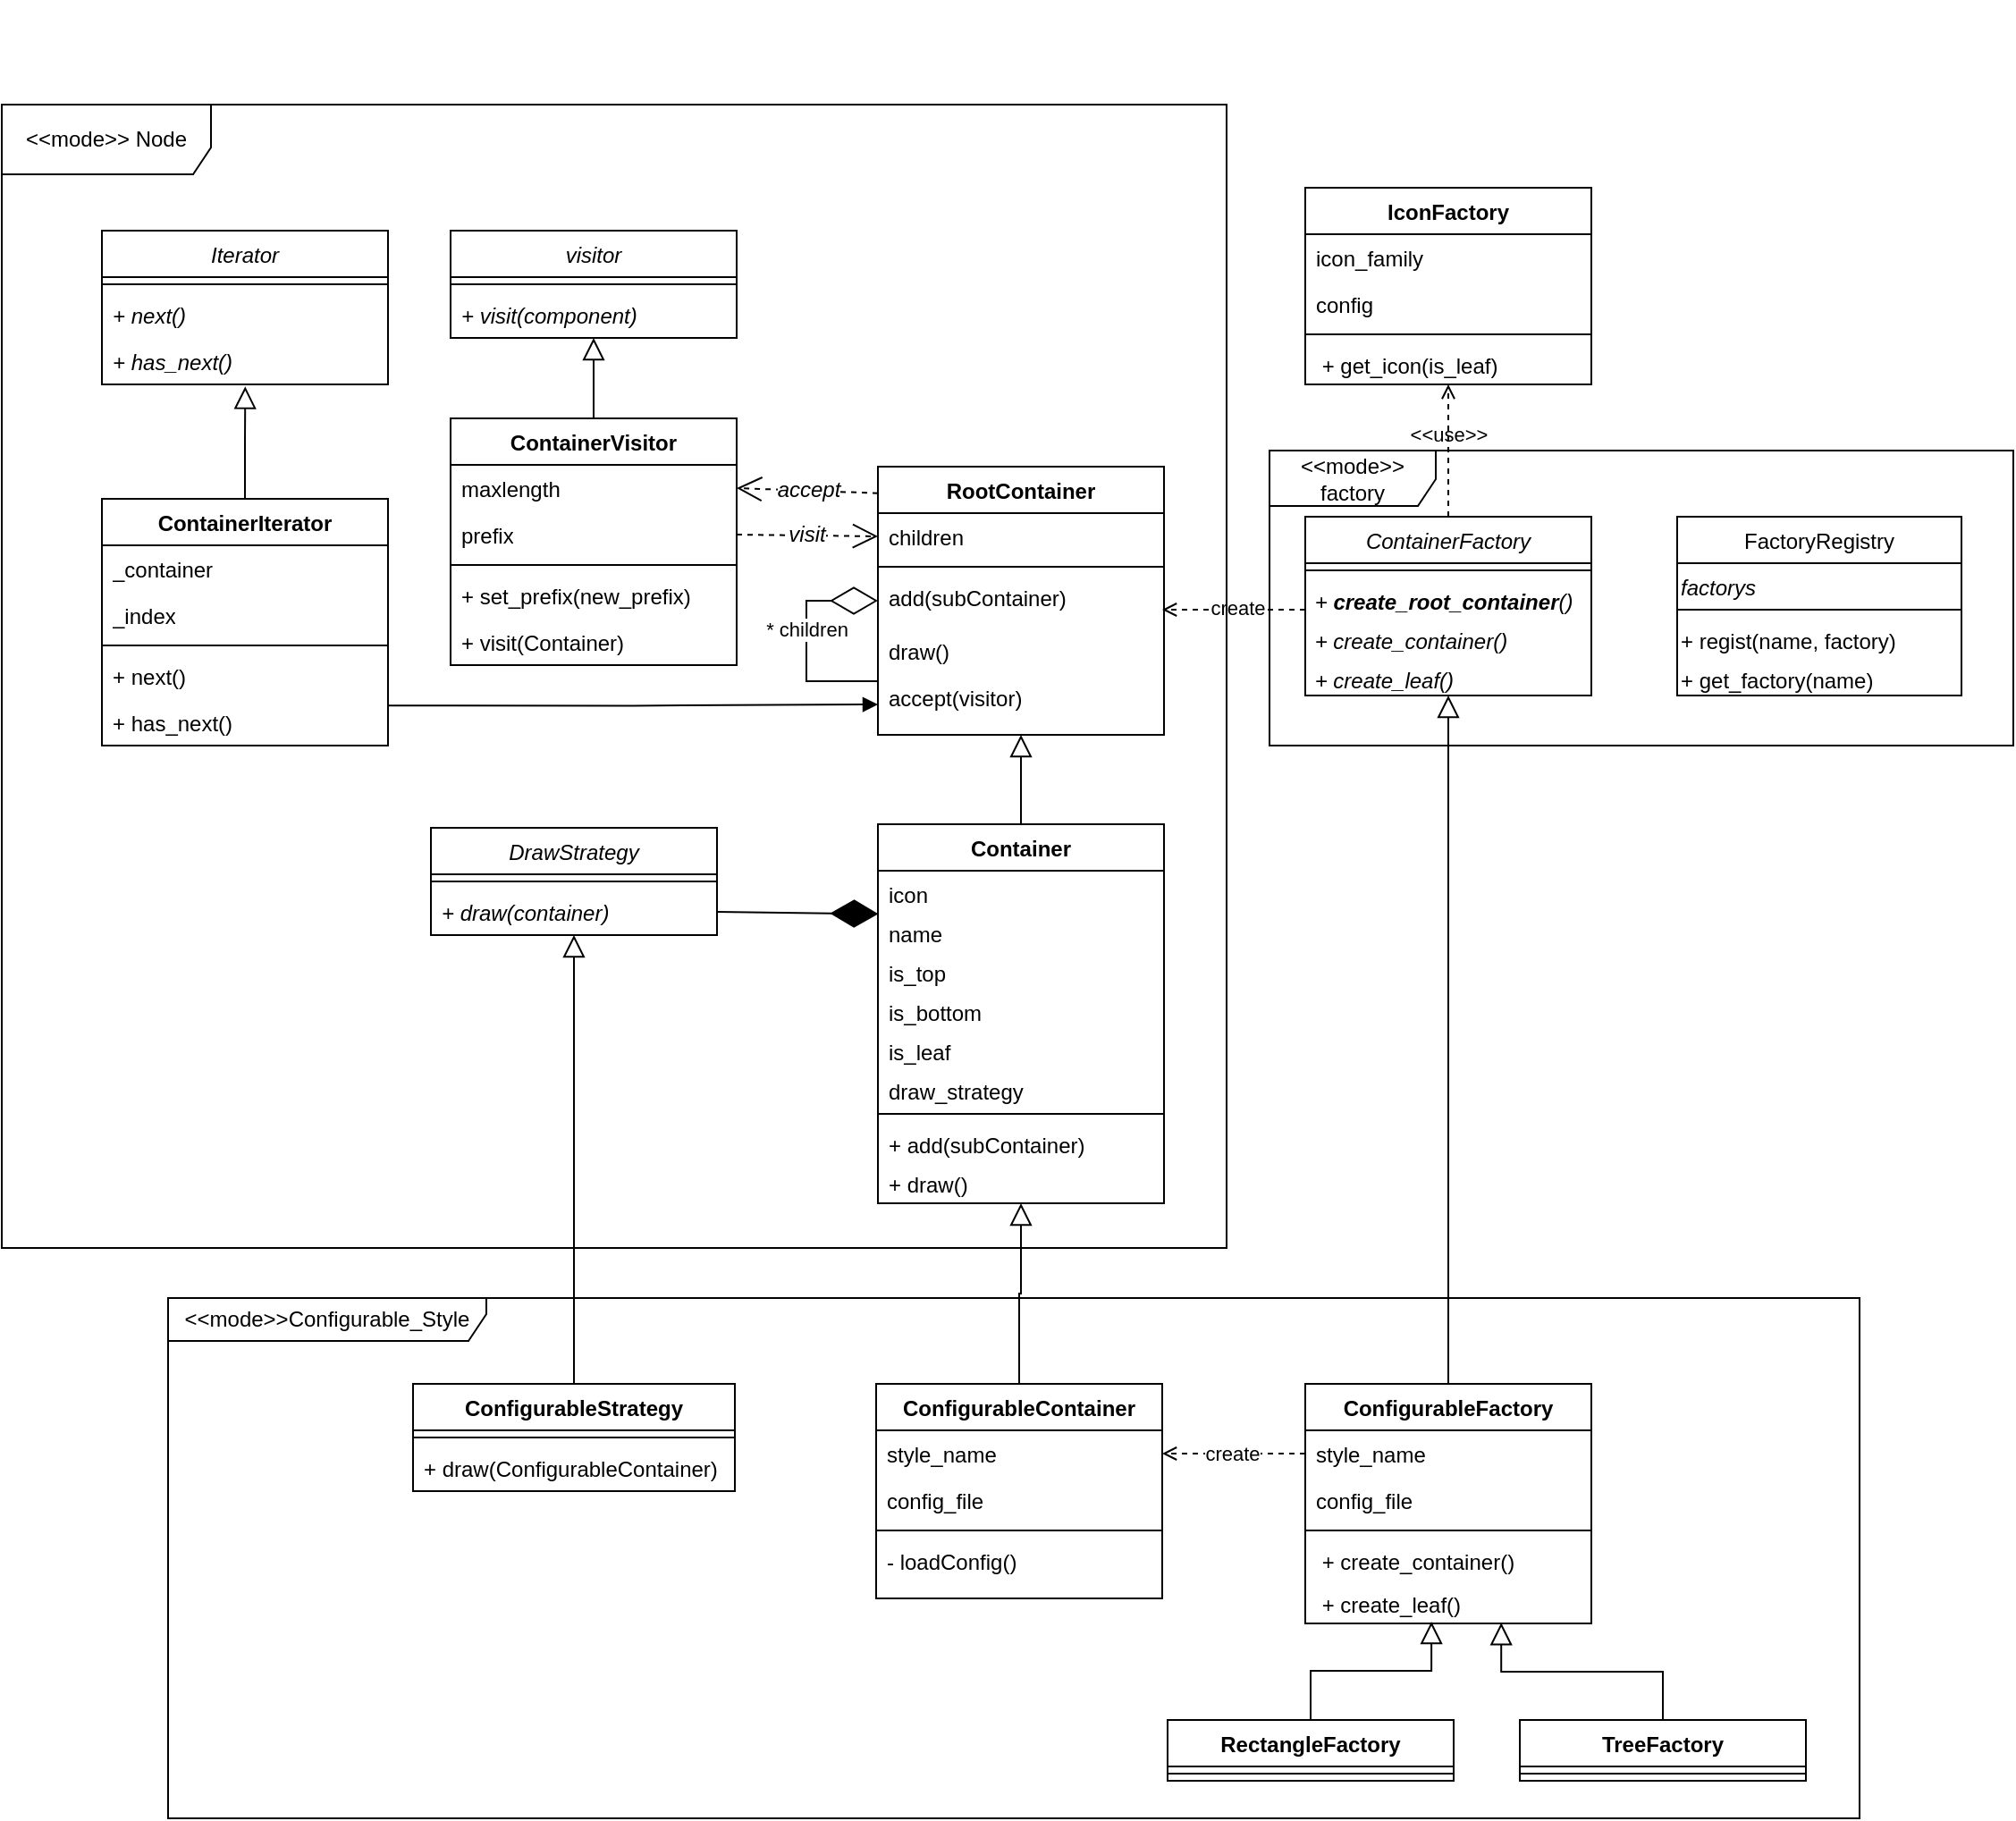 <mxfile version="24.4.13" type="device">
  <diagram id="C5RBs43oDa-KdzZeNtuy" name="Page-1">
    <mxGraphModel dx="1283" dy="1399" grid="0" gridSize="10" guides="1" tooltips="1" connect="1" arrows="1" fold="1" page="1" pageScale="1" pageWidth="1654" pageHeight="1169" math="0" shadow="0">
      <root>
        <mxCell id="WIyWlLk6GJQsqaUBKTNV-0" />
        <mxCell id="WIyWlLk6GJQsqaUBKTNV-1" parent="WIyWlLk6GJQsqaUBKTNV-0" />
        <object label="Container" id="zkfFHV4jXpPFQw0GAbJ--0">
          <mxCell style="swimlane;fontStyle=1;align=center;verticalAlign=top;childLayout=stackLayout;horizontal=1;startSize=26;horizontalStack=0;resizeParent=1;resizeParentMax=0;resizeLast=0;collapsible=1;marginBottom=0;whiteSpace=wrap;html=1;rounded=0;shadow=0;strokeColor=default;strokeWidth=1;fontFamily=Helvetica;fontSize=12;fontColor=default;fillColor=default;" parent="WIyWlLk6GJQsqaUBKTNV-1" vertex="1">
            <mxGeometry x="960" y="547" width="160" height="212" as="geometry">
              <mxRectangle x="930" y="350" width="160" height="26" as="alternateBounds" />
            </mxGeometry>
          </mxCell>
        </object>
        <mxCell id="duJ0vpZc2g5-GDCdJEAK-10" value="icon" style="text;align=left;verticalAlign=top;spacingLeft=4;spacingRight=4;overflow=hidden;rotatable=0;points=[[0,0.5],[1,0.5]];portConstraint=eastwest;rounded=0;shadow=0;html=0;" parent="zkfFHV4jXpPFQw0GAbJ--0" vertex="1">
          <mxGeometry y="26" width="160" height="22" as="geometry" />
        </mxCell>
        <mxCell id="zkfFHV4jXpPFQw0GAbJ--3" value="name" style="text;align=left;verticalAlign=top;spacingLeft=4;spacingRight=4;overflow=hidden;rotatable=0;points=[[0,0.5],[1,0.5]];portConstraint=eastwest;rounded=0;shadow=0;html=0;" parent="zkfFHV4jXpPFQw0GAbJ--0" vertex="1">
          <mxGeometry y="48" width="160" height="22" as="geometry" />
        </mxCell>
        <mxCell id="duJ0vpZc2g5-GDCdJEAK-11" value="is_top&#xa;" style="text;align=left;verticalAlign=top;spacingLeft=4;spacingRight=4;overflow=hidden;rotatable=0;points=[[0,0.5],[1,0.5]];portConstraint=eastwest;rounded=0;shadow=0;html=0;" parent="zkfFHV4jXpPFQw0GAbJ--0" vertex="1">
          <mxGeometry y="70" width="160" height="22" as="geometry" />
        </mxCell>
        <mxCell id="duJ0vpZc2g5-GDCdJEAK-8" value="is_bottom" style="text;align=left;verticalAlign=top;spacingLeft=4;spacingRight=4;overflow=hidden;rotatable=0;points=[[0,0.5],[1,0.5]];portConstraint=eastwest;rounded=0;shadow=0;html=0;" parent="zkfFHV4jXpPFQw0GAbJ--0" vertex="1">
          <mxGeometry y="92" width="160" height="22" as="geometry" />
        </mxCell>
        <mxCell id="zkfFHV4jXpPFQw0GAbJ--5" value="is_leaf" style="text;align=left;verticalAlign=top;spacingLeft=4;spacingRight=4;overflow=hidden;rotatable=0;points=[[0,0.5],[1,0.5]];portConstraint=eastwest;" parent="zkfFHV4jXpPFQw0GAbJ--0" vertex="1">
          <mxGeometry y="114" width="160" height="22" as="geometry" />
        </mxCell>
        <mxCell id="aCiJpqOw2BLuc8jQw0xW-6" value="draw_strategy" style="text;align=left;verticalAlign=top;spacingLeft=4;spacingRight=4;overflow=hidden;rotatable=0;points=[[0,0.5],[1,0.5]];portConstraint=eastwest;" parent="zkfFHV4jXpPFQw0GAbJ--0" vertex="1">
          <mxGeometry y="136" width="160" height="22" as="geometry" />
        </mxCell>
        <mxCell id="zkfFHV4jXpPFQw0GAbJ--4" value="" style="line;html=1;strokeWidth=1;align=left;verticalAlign=middle;spacingTop=-1;spacingLeft=3;spacingRight=3;rotatable=0;labelPosition=right;points=[];portConstraint=eastwest;" parent="zkfFHV4jXpPFQw0GAbJ--0" vertex="1">
          <mxGeometry y="158" width="160" height="8" as="geometry" />
        </mxCell>
        <mxCell id="duJ0vpZc2g5-GDCdJEAK-14" value="+ add(subContainer)" style="text;align=left;verticalAlign=top;spacingLeft=4;spacingRight=4;overflow=hidden;rotatable=0;points=[[0,0.5],[1,0.5]];portConstraint=eastwest;" parent="zkfFHV4jXpPFQw0GAbJ--0" vertex="1">
          <mxGeometry y="166" width="160" height="22" as="geometry" />
        </mxCell>
        <mxCell id="aCiJpqOw2BLuc8jQw0xW-7" value="+ draw()" style="text;align=left;verticalAlign=top;spacingLeft=4;spacingRight=4;overflow=hidden;rotatable=0;points=[[0,0.5],[1,0.5]];portConstraint=eastwest;" parent="zkfFHV4jXpPFQw0GAbJ--0" vertex="1">
          <mxGeometry y="188" width="160" height="24" as="geometry" />
        </mxCell>
        <mxCell id="zkfFHV4jXpPFQw0GAbJ--6" value="ConfigurableContainer" style="swimlane;fontStyle=1;align=center;verticalAlign=top;childLayout=stackLayout;horizontal=1;startSize=26;horizontalStack=0;resizeParent=1;resizeParentMax=0;resizeLast=0;collapsible=1;marginBottom=0;whiteSpace=wrap;html=1;rounded=0;shadow=0;strokeColor=default;strokeWidth=1;fontFamily=Helvetica;fontSize=12;fontColor=default;fillColor=default;" parent="WIyWlLk6GJQsqaUBKTNV-1" vertex="1">
          <mxGeometry x="959" y="860" width="160" height="120" as="geometry">
            <mxRectangle x="130" y="380" width="160" height="26" as="alternateBounds" />
          </mxGeometry>
        </mxCell>
        <mxCell id="zkfFHV4jXpPFQw0GAbJ--7" value="style_name" style="text;align=left;verticalAlign=top;spacingLeft=4;spacingRight=4;overflow=hidden;rotatable=0;points=[[0,0.5],[1,0.5]];portConstraint=eastwest;" parent="zkfFHV4jXpPFQw0GAbJ--6" vertex="1">
          <mxGeometry y="26" width="160" height="26" as="geometry" />
        </mxCell>
        <mxCell id="zkfFHV4jXpPFQw0GAbJ--8" value="config_file" style="text;align=left;verticalAlign=top;spacingLeft=4;spacingRight=4;overflow=hidden;rotatable=0;points=[[0,0.5],[1,0.5]];portConstraint=eastwest;rounded=0;shadow=0;html=0;" parent="zkfFHV4jXpPFQw0GAbJ--6" vertex="1">
          <mxGeometry y="52" width="160" height="26" as="geometry" />
        </mxCell>
        <mxCell id="zkfFHV4jXpPFQw0GAbJ--9" value="" style="line;html=1;strokeWidth=1;align=left;verticalAlign=middle;spacingTop=-1;spacingLeft=3;spacingRight=3;rotatable=0;labelPosition=right;points=[];portConstraint=eastwest;" parent="zkfFHV4jXpPFQw0GAbJ--6" vertex="1">
          <mxGeometry y="78" width="160" height="8" as="geometry" />
        </mxCell>
        <mxCell id="6WIjI4Xxnoyfepmd8r0f-9" value="- loadConfig()" style="text;align=left;verticalAlign=top;spacingLeft=4;spacingRight=4;overflow=hidden;rotatable=0;points=[[0,0.5],[1,0.5]];portConstraint=eastwest;" parent="zkfFHV4jXpPFQw0GAbJ--6" vertex="1">
          <mxGeometry y="86" width="160" height="34" as="geometry" />
        </mxCell>
        <mxCell id="zkfFHV4jXpPFQw0GAbJ--12" value="" style="endArrow=block;endSize=10;endFill=0;shadow=0;strokeWidth=1;rounded=0;curved=0;edgeStyle=elbowEdgeStyle;elbow=vertical;" parent="WIyWlLk6GJQsqaUBKTNV-1" source="zkfFHV4jXpPFQw0GAbJ--6" target="zkfFHV4jXpPFQw0GAbJ--0" edge="1">
          <mxGeometry width="160" relative="1" as="geometry">
            <mxPoint x="1090" y="600" as="sourcePoint" />
            <mxPoint x="1090" y="600" as="targetPoint" />
          </mxGeometry>
        </mxCell>
        <mxCell id="6WIjI4Xxnoyfepmd8r0f-3" value="RootContainer" style="swimlane;fontStyle=1;align=center;verticalAlign=top;childLayout=stackLayout;horizontal=1;startSize=26;horizontalStack=0;resizeParent=1;resizeParentMax=0;resizeLast=0;collapsible=1;marginBottom=0;whiteSpace=wrap;html=1;rounded=0;shadow=0;strokeColor=default;strokeWidth=1;fontFamily=Helvetica;fontSize=12;fontColor=default;fillColor=default;" parent="WIyWlLk6GJQsqaUBKTNV-1" vertex="1">
          <mxGeometry x="960" y="347" width="160" height="150" as="geometry">
            <mxRectangle x="130" y="380" width="160" height="26" as="alternateBounds" />
          </mxGeometry>
        </mxCell>
        <mxCell id="6WIjI4Xxnoyfepmd8r0f-5" value="children" style="text;align=left;verticalAlign=top;spacingLeft=4;spacingRight=4;overflow=hidden;rotatable=0;points=[[0,0.5],[1,0.5]];portConstraint=eastwest;rounded=0;shadow=0;html=0;" parent="6WIjI4Xxnoyfepmd8r0f-3" vertex="1">
          <mxGeometry y="26" width="160" height="26" as="geometry" />
        </mxCell>
        <mxCell id="6WIjI4Xxnoyfepmd8r0f-6" value="" style="line;html=1;strokeWidth=1;align=left;verticalAlign=middle;spacingTop=-1;spacingLeft=3;spacingRight=3;rotatable=0;labelPosition=right;points=[];portConstraint=eastwest;" parent="6WIjI4Xxnoyfepmd8r0f-3" vertex="1">
          <mxGeometry y="52" width="160" height="8" as="geometry" />
        </mxCell>
        <mxCell id="6WIjI4Xxnoyfepmd8r0f-8" value="add(subContainer)" style="text;align=left;verticalAlign=top;spacingLeft=4;spacingRight=4;overflow=hidden;rotatable=0;points=[[0,0.5],[1,0.5]];portConstraint=eastwest;" parent="6WIjI4Xxnoyfepmd8r0f-3" vertex="1">
          <mxGeometry y="60" width="160" height="30" as="geometry" />
        </mxCell>
        <mxCell id="6WIjI4Xxnoyfepmd8r0f-7" value="draw()" style="text;align=left;verticalAlign=top;spacingLeft=4;spacingRight=4;overflow=hidden;rotatable=0;points=[[0,0.5],[1,0.5]];portConstraint=eastwest;" parent="6WIjI4Xxnoyfepmd8r0f-3" vertex="1">
          <mxGeometry y="90" width="160" height="26" as="geometry" />
        </mxCell>
        <mxCell id="aCiJpqOw2BLuc8jQw0xW-0" value="accept(visitor)" style="text;align=left;verticalAlign=top;spacingLeft=4;spacingRight=4;overflow=hidden;rotatable=0;points=[[0,0.5],[1,0.5]];portConstraint=eastwest;" parent="6WIjI4Xxnoyfepmd8r0f-3" vertex="1">
          <mxGeometry y="116" width="160" height="34" as="geometry" />
        </mxCell>
        <mxCell id="6WIjI4Xxnoyfepmd8r0f-53" value="" style="endArrow=diamondThin;endFill=0;endSize=24;html=1;rounded=0;entryX=0;entryY=0.5;entryDx=0;entryDy=0;" parent="6WIjI4Xxnoyfepmd8r0f-3" target="6WIjI4Xxnoyfepmd8r0f-8" edge="1">
          <mxGeometry width="160" relative="1" as="geometry">
            <mxPoint y="120" as="sourcePoint" />
            <mxPoint x="10" y="240" as="targetPoint" />
            <Array as="points">
              <mxPoint x="-40" y="120" />
              <mxPoint x="-40" y="75" />
            </Array>
          </mxGeometry>
        </mxCell>
        <mxCell id="ftqXn0Uu0AVd8V2QP7_p-5" value="* children" style="edgeLabel;html=1;align=center;verticalAlign=middle;resizable=0;points=[];" vertex="1" connectable="0" parent="6WIjI4Xxnoyfepmd8r0f-53">
          <mxGeometry x="0.102" relative="1" as="geometry">
            <mxPoint as="offset" />
          </mxGeometry>
        </mxCell>
        <mxCell id="6WIjI4Xxnoyfepmd8r0f-11" value="&lt;span style=&quot;font-weight: normal;&quot;&gt;&lt;i&gt;ContainerFactory&lt;/i&gt;&lt;/span&gt;" style="swimlane;fontStyle=1;align=center;verticalAlign=top;childLayout=stackLayout;horizontal=1;startSize=26;horizontalStack=0;resizeParent=1;resizeParentMax=0;resizeLast=0;collapsible=1;marginBottom=0;whiteSpace=wrap;html=1;rounded=0;shadow=0;strokeColor=default;strokeWidth=1;fontFamily=Helvetica;fontSize=12;fontColor=default;fillColor=default;" parent="WIyWlLk6GJQsqaUBKTNV-1" vertex="1">
          <mxGeometry x="1199" y="375" width="160" height="100" as="geometry">
            <mxRectangle x="220" y="120" width="160" height="26" as="alternateBounds" />
          </mxGeometry>
        </mxCell>
        <mxCell id="6WIjI4Xxnoyfepmd8r0f-18" value="" style="line;html=1;strokeWidth=1;align=left;verticalAlign=middle;spacingTop=-1;spacingLeft=3;spacingRight=3;rotatable=0;labelPosition=right;points=[];portConstraint=eastwest;" parent="6WIjI4Xxnoyfepmd8r0f-11" vertex="1">
          <mxGeometry y="26" width="160" height="8" as="geometry" />
        </mxCell>
        <mxCell id="aCiJpqOw2BLuc8jQw0xW-28" value="&lt;div&gt;&lt;span style=&quot;text-wrap: nowrap;&quot;&gt;&lt;i&gt;&amp;nbsp;+ &lt;b&gt;create_root_container&lt;/b&gt;()&lt;/i&gt;&lt;/span&gt;&lt;br&gt;&lt;/div&gt;" style="text;whiteSpace=wrap;html=1;" parent="6WIjI4Xxnoyfepmd8r0f-11" vertex="1">
          <mxGeometry y="34" width="160" height="22" as="geometry" />
        </mxCell>
        <mxCell id="6WIjI4Xxnoyfepmd8r0f-23" value="&lt;div&gt;&lt;span style=&quot;text-wrap: nowrap;&quot;&gt;&lt;i&gt;&amp;nbsp;+ create_container()&lt;/i&gt;&lt;/span&gt;&lt;br&gt;&lt;/div&gt;" style="text;whiteSpace=wrap;html=1;" parent="6WIjI4Xxnoyfepmd8r0f-11" vertex="1">
          <mxGeometry y="56" width="160" height="22" as="geometry" />
        </mxCell>
        <mxCell id="6WIjI4Xxnoyfepmd8r0f-25" value="&lt;div&gt;&lt;span style=&quot;text-wrap: nowrap;&quot;&gt;&lt;i&gt;&amp;nbsp;+ create_leaf()&lt;/i&gt;&lt;/span&gt;&lt;br&gt;&lt;/div&gt;" style="text;whiteSpace=wrap;html=1;" parent="6WIjI4Xxnoyfepmd8r0f-11" vertex="1">
          <mxGeometry y="78" width="160" height="22" as="geometry" />
        </mxCell>
        <mxCell id="6WIjI4Xxnoyfepmd8r0f-26" value="ConfigurableFactory" style="swimlane;fontStyle=1;align=center;verticalAlign=top;childLayout=stackLayout;horizontal=1;startSize=26;horizontalStack=0;resizeParent=1;resizeParentMax=0;resizeLast=0;collapsible=1;marginBottom=0;whiteSpace=wrap;html=1;rounded=0;shadow=0;strokeColor=default;strokeWidth=1;fontFamily=Helvetica;fontSize=12;fontColor=default;fillColor=default;" parent="WIyWlLk6GJQsqaUBKTNV-1" vertex="1">
          <mxGeometry x="1199" y="860" width="160" height="134" as="geometry">
            <mxRectangle x="130" y="380" width="160" height="26" as="alternateBounds" />
          </mxGeometry>
        </mxCell>
        <mxCell id="6WIjI4Xxnoyfepmd8r0f-27" value="style_name" style="text;align=left;verticalAlign=top;spacingLeft=4;spacingRight=4;overflow=hidden;rotatable=0;points=[[0,0.5],[1,0.5]];portConstraint=eastwest;" parent="6WIjI4Xxnoyfepmd8r0f-26" vertex="1">
          <mxGeometry y="26" width="160" height="26" as="geometry" />
        </mxCell>
        <mxCell id="6WIjI4Xxnoyfepmd8r0f-28" value="config_file" style="text;align=left;verticalAlign=top;spacingLeft=4;spacingRight=4;overflow=hidden;rotatable=0;points=[[0,0.5],[1,0.5]];portConstraint=eastwest;rounded=0;shadow=0;html=0;" parent="6WIjI4Xxnoyfepmd8r0f-26" vertex="1">
          <mxGeometry y="52" width="160" height="26" as="geometry" />
        </mxCell>
        <mxCell id="6WIjI4Xxnoyfepmd8r0f-29" value="" style="line;html=1;strokeWidth=1;align=left;verticalAlign=middle;spacingTop=-1;spacingLeft=3;spacingRight=3;rotatable=0;labelPosition=right;points=[];portConstraint=eastwest;" parent="6WIjI4Xxnoyfepmd8r0f-26" vertex="1">
          <mxGeometry y="78" width="160" height="8" as="geometry" />
        </mxCell>
        <mxCell id="6WIjI4Xxnoyfepmd8r0f-30" value=" + create_container()" style="text;align=left;verticalAlign=top;spacingLeft=4;spacingRight=4;overflow=hidden;rotatable=0;points=[[0,0.5],[1,0.5]];portConstraint=eastwest;" parent="6WIjI4Xxnoyfepmd8r0f-26" vertex="1">
          <mxGeometry y="86" width="160" height="24" as="geometry" />
        </mxCell>
        <mxCell id="6WIjI4Xxnoyfepmd8r0f-34" value=" + create_leaf()" style="text;align=left;verticalAlign=top;spacingLeft=4;spacingRight=4;overflow=hidden;rotatable=0;points=[[0,0.5],[1,0.5]];portConstraint=eastwest;" parent="6WIjI4Xxnoyfepmd8r0f-26" vertex="1">
          <mxGeometry y="110" width="160" height="24" as="geometry" />
        </mxCell>
        <mxCell id="6WIjI4Xxnoyfepmd8r0f-33" value="" style="endArrow=block;endSize=10;endFill=0;shadow=0;strokeWidth=1;rounded=0;curved=0;edgeStyle=elbowEdgeStyle;elbow=vertical;entryX=0.5;entryY=1;entryDx=0;entryDy=0;exitX=0.5;exitY=0;exitDx=0;exitDy=0;" parent="WIyWlLk6GJQsqaUBKTNV-1" source="6WIjI4Xxnoyfepmd8r0f-26" target="6WIjI4Xxnoyfepmd8r0f-11" edge="1">
          <mxGeometry width="160" relative="1" as="geometry">
            <mxPoint x="1020" y="927" as="sourcePoint" />
            <mxPoint x="1020" y="877" as="targetPoint" />
          </mxGeometry>
        </mxCell>
        <mxCell id="6WIjI4Xxnoyfepmd8r0f-35" value="TreeFactory" style="swimlane;fontStyle=1;align=center;verticalAlign=top;childLayout=stackLayout;horizontal=1;startSize=26;horizontalStack=0;resizeParent=1;resizeParentMax=0;resizeLast=0;collapsible=1;marginBottom=0;whiteSpace=wrap;html=1;rounded=0;shadow=0;strokeColor=default;strokeWidth=1;fontFamily=Helvetica;fontSize=12;fontColor=default;fillColor=default;" parent="WIyWlLk6GJQsqaUBKTNV-1" vertex="1">
          <mxGeometry x="1319" y="1048" width="160" height="34" as="geometry">
            <mxRectangle x="130" y="380" width="160" height="26" as="alternateBounds" />
          </mxGeometry>
        </mxCell>
        <mxCell id="6WIjI4Xxnoyfepmd8r0f-38" value="" style="line;html=1;strokeWidth=1;align=left;verticalAlign=middle;spacingTop=-1;spacingLeft=3;spacingRight=3;rotatable=0;labelPosition=right;points=[];portConstraint=eastwest;" parent="6WIjI4Xxnoyfepmd8r0f-35" vertex="1">
          <mxGeometry y="26" width="160" height="8" as="geometry" />
        </mxCell>
        <mxCell id="6WIjI4Xxnoyfepmd8r0f-41" value="RectangleFactory" style="swimlane;fontStyle=1;align=center;verticalAlign=top;childLayout=stackLayout;horizontal=1;startSize=26;horizontalStack=0;resizeParent=1;resizeParentMax=0;resizeLast=0;collapsible=1;marginBottom=0;whiteSpace=wrap;html=1;rounded=0;shadow=0;strokeColor=default;strokeWidth=1;fontFamily=Helvetica;fontSize=12;fontColor=default;fillColor=default;" parent="WIyWlLk6GJQsqaUBKTNV-1" vertex="1">
          <mxGeometry x="1122" y="1048" width="160" height="34" as="geometry">
            <mxRectangle x="130" y="380" width="160" height="26" as="alternateBounds" />
          </mxGeometry>
        </mxCell>
        <mxCell id="6WIjI4Xxnoyfepmd8r0f-42" value="" style="line;html=1;strokeWidth=1;align=left;verticalAlign=middle;spacingTop=-1;spacingLeft=3;spacingRight=3;rotatable=0;labelPosition=right;points=[];portConstraint=eastwest;" parent="6WIjI4Xxnoyfepmd8r0f-41" vertex="1">
          <mxGeometry y="26" width="160" height="8" as="geometry" />
        </mxCell>
        <mxCell id="6WIjI4Xxnoyfepmd8r0f-47" value="" style="html=1;verticalAlign=bottom;labelBackgroundColor=none;endArrow=open;endFill=0;dashed=1;rounded=0;entryX=1;entryY=0.5;entryDx=0;entryDy=0;exitX=0;exitY=0.5;exitDx=0;exitDy=0;" parent="WIyWlLk6GJQsqaUBKTNV-1" target="zkfFHV4jXpPFQw0GAbJ--7" edge="1" source="6WIjI4Xxnoyfepmd8r0f-27">
          <mxGeometry width="160" relative="1" as="geometry">
            <mxPoint x="1199" y="780" as="sourcePoint" />
            <mxPoint x="1309" y="1240" as="targetPoint" />
            <Array as="points" />
          </mxGeometry>
        </mxCell>
        <mxCell id="ftqXn0Uu0AVd8V2QP7_p-8" value="create" style="edgeLabel;html=1;align=center;verticalAlign=middle;resizable=0;points=[];" vertex="1" connectable="0" parent="6WIjI4Xxnoyfepmd8r0f-47">
          <mxGeometry x="0.043" relative="1" as="geometry">
            <mxPoint as="offset" />
          </mxGeometry>
        </mxCell>
        <mxCell id="6WIjI4Xxnoyfepmd8r0f-49" value="" style="html=1;verticalAlign=bottom;labelBackgroundColor=none;endArrow=open;endFill=0;dashed=1;rounded=0;" parent="WIyWlLk6GJQsqaUBKTNV-1" edge="1">
          <mxGeometry width="160" relative="1" as="geometry">
            <mxPoint x="1199" y="427" as="sourcePoint" />
            <mxPoint x="1119" y="427" as="targetPoint" />
            <Array as="points">
              <mxPoint x="1175" y="427" />
            </Array>
          </mxGeometry>
        </mxCell>
        <mxCell id="6WIjI4Xxnoyfepmd8r0f-50" value="create" style="edgeLabel;html=1;align=center;verticalAlign=middle;resizable=0;points=[];" parent="6WIjI4Xxnoyfepmd8r0f-49" vertex="1" connectable="0">
          <mxGeometry x="-0.048" y="-2" relative="1" as="geometry">
            <mxPoint y="1" as="offset" />
          </mxGeometry>
        </mxCell>
        <mxCell id="6WIjI4Xxnoyfepmd8r0f-54" value="IconFactory" style="swimlane;fontStyle=1;align=center;verticalAlign=top;childLayout=stackLayout;horizontal=1;startSize=26;horizontalStack=0;resizeParent=1;resizeParentMax=0;resizeLast=0;collapsible=1;marginBottom=0;whiteSpace=wrap;html=1;rounded=0;shadow=0;strokeColor=default;strokeWidth=1;fontFamily=Helvetica;fontSize=12;fontColor=default;fillColor=default;" parent="WIyWlLk6GJQsqaUBKTNV-1" vertex="1">
          <mxGeometry x="1199" y="191" width="160" height="110" as="geometry">
            <mxRectangle x="130" y="380" width="160" height="26" as="alternateBounds" />
          </mxGeometry>
        </mxCell>
        <mxCell id="6WIjI4Xxnoyfepmd8r0f-55" value="icon_family" style="text;align=left;verticalAlign=top;spacingLeft=4;spacingRight=4;overflow=hidden;rotatable=0;points=[[0,0.5],[1,0.5]];portConstraint=eastwest;" parent="6WIjI4Xxnoyfepmd8r0f-54" vertex="1">
          <mxGeometry y="26" width="160" height="26" as="geometry" />
        </mxCell>
        <mxCell id="6WIjI4Xxnoyfepmd8r0f-56" value="config" style="text;align=left;verticalAlign=top;spacingLeft=4;spacingRight=4;overflow=hidden;rotatable=0;points=[[0,0.5],[1,0.5]];portConstraint=eastwest;rounded=0;shadow=0;html=0;" parent="6WIjI4Xxnoyfepmd8r0f-54" vertex="1">
          <mxGeometry y="52" width="160" height="26" as="geometry" />
        </mxCell>
        <mxCell id="6WIjI4Xxnoyfepmd8r0f-57" value="" style="line;html=1;strokeWidth=1;align=left;verticalAlign=middle;spacingTop=-1;spacingLeft=3;spacingRight=3;rotatable=0;labelPosition=right;points=[];portConstraint=eastwest;" parent="6WIjI4Xxnoyfepmd8r0f-54" vertex="1">
          <mxGeometry y="78" width="160" height="8" as="geometry" />
        </mxCell>
        <mxCell id="6WIjI4Xxnoyfepmd8r0f-58" value=" + get_icon(is_leaf)" style="text;align=left;verticalAlign=top;spacingLeft=4;spacingRight=4;overflow=hidden;rotatable=0;points=[[0,0.5],[1,0.5]];portConstraint=eastwest;" parent="6WIjI4Xxnoyfepmd8r0f-54" vertex="1">
          <mxGeometry y="86" width="160" height="24" as="geometry" />
        </mxCell>
        <mxCell id="6WIjI4Xxnoyfepmd8r0f-75" value="&amp;lt;&amp;lt;use&amp;gt;&amp;gt;" style="html=1;verticalAlign=bottom;labelBackgroundColor=none;endArrow=open;endFill=0;dashed=1;rounded=0;exitX=0.5;exitY=0;exitDx=0;exitDy=0;" parent="WIyWlLk6GJQsqaUBKTNV-1" source="6WIjI4Xxnoyfepmd8r0f-11" target="6WIjI4Xxnoyfepmd8r0f-58" edge="1">
          <mxGeometry width="160" relative="1" as="geometry">
            <mxPoint x="1360" y="707" as="sourcePoint" />
            <mxPoint x="1380" y="612.0" as="targetPoint" />
          </mxGeometry>
        </mxCell>
        <mxCell id="aCiJpqOw2BLuc8jQw0xW-5" value="" style="endArrow=block;endSize=10;endFill=0;shadow=0;strokeWidth=1;rounded=0;curved=0;edgeStyle=elbowEdgeStyle;elbow=vertical;exitX=0.5;exitY=0;exitDx=0;exitDy=0;" parent="WIyWlLk6GJQsqaUBKTNV-1" source="zkfFHV4jXpPFQw0GAbJ--0" target="aCiJpqOw2BLuc8jQw0xW-0" edge="1">
          <mxGeometry width="160" relative="1" as="geometry">
            <mxPoint x="1020" y="537" as="sourcePoint" />
            <mxPoint x="1039.5" y="507" as="targetPoint" />
          </mxGeometry>
        </mxCell>
        <mxCell id="aCiJpqOw2BLuc8jQw0xW-11" value="&lt;i style=&quot;font-weight: normal;&quot;&gt;Iterator&lt;/i&gt;" style="swimlane;fontStyle=1;align=center;verticalAlign=top;childLayout=stackLayout;horizontal=1;startSize=26;horizontalStack=0;resizeParent=1;resizeParentMax=0;resizeLast=0;collapsible=1;marginBottom=0;whiteSpace=wrap;html=1;rounded=0;shadow=0;strokeColor=default;strokeWidth=1;fontFamily=Helvetica;fontSize=12;fontColor=default;fillColor=default;" parent="WIyWlLk6GJQsqaUBKTNV-1" vertex="1">
          <mxGeometry x="526" y="215" width="160" height="86" as="geometry" />
        </mxCell>
        <mxCell id="aCiJpqOw2BLuc8jQw0xW-13" value="" style="line;strokeWidth=1;fillColor=none;align=left;verticalAlign=middle;spacingTop=-1;spacingLeft=3;spacingRight=3;rotatable=0;labelPosition=right;points=[];portConstraint=eastwest;strokeColor=inherit;" parent="aCiJpqOw2BLuc8jQw0xW-11" vertex="1">
          <mxGeometry y="26" width="160" height="8" as="geometry" />
        </mxCell>
        <mxCell id="aCiJpqOw2BLuc8jQw0xW-14" value="&lt;i&gt;+ next()&lt;/i&gt;" style="text;strokeColor=none;fillColor=none;align=left;verticalAlign=top;spacingLeft=4;spacingRight=4;overflow=hidden;rotatable=0;points=[[0,0.5],[1,0.5]];portConstraint=eastwest;whiteSpace=wrap;html=1;" parent="aCiJpqOw2BLuc8jQw0xW-11" vertex="1">
          <mxGeometry y="34" width="160" height="26" as="geometry" />
        </mxCell>
        <mxCell id="aCiJpqOw2BLuc8jQw0xW-12" value="&lt;i&gt;+ has_next()&lt;/i&gt;" style="text;strokeColor=none;fillColor=none;align=left;verticalAlign=top;spacingLeft=4;spacingRight=4;overflow=hidden;rotatable=0;points=[[0,0.5],[1,0.5]];portConstraint=eastwest;whiteSpace=wrap;html=1;" parent="aCiJpqOw2BLuc8jQw0xW-11" vertex="1">
          <mxGeometry y="60" width="160" height="26" as="geometry" />
        </mxCell>
        <mxCell id="aCiJpqOw2BLuc8jQw0xW-24" value="ContainerIterator" style="swimlane;fontStyle=1;align=center;verticalAlign=top;childLayout=stackLayout;horizontal=1;startSize=26;horizontalStack=0;resizeParent=1;resizeParentMax=0;resizeLast=0;collapsible=1;marginBottom=0;whiteSpace=wrap;html=1;rounded=0;shadow=0;strokeColor=default;strokeWidth=1;fontFamily=Helvetica;fontSize=12;fontColor=default;fillColor=default;" parent="WIyWlLk6GJQsqaUBKTNV-1" vertex="1">
          <mxGeometry x="526" y="365" width="160" height="138" as="geometry" />
        </mxCell>
        <mxCell id="aCiJpqOw2BLuc8jQw0xW-25" value="&lt;span style=&quot;font-style: normal;&quot;&gt;_container&lt;/span&gt;&lt;div&gt;&lt;br&gt;&lt;/div&gt;" style="text;strokeColor=none;fillColor=none;align=left;verticalAlign=top;spacingLeft=4;spacingRight=4;overflow=hidden;rotatable=0;points=[[0,0.5],[1,0.5]];portConstraint=eastwest;whiteSpace=wrap;html=1;fontFamily=Helvetica;fontSize=12;fontColor=default;fontStyle=2;" parent="aCiJpqOw2BLuc8jQw0xW-24" vertex="1">
          <mxGeometry y="26" width="160" height="26" as="geometry" />
        </mxCell>
        <mxCell id="aCiJpqOw2BLuc8jQw0xW-31" value="&lt;div&gt;&lt;span style=&quot;font-style: normal;&quot;&gt;_index&lt;/span&gt;&lt;/div&gt;" style="text;strokeColor=none;fillColor=none;align=left;verticalAlign=top;spacingLeft=4;spacingRight=4;overflow=hidden;rotatable=0;points=[[0,0.5],[1,0.5]];portConstraint=eastwest;whiteSpace=wrap;html=1;fontFamily=Helvetica;fontSize=12;fontColor=default;fontStyle=2;" parent="aCiJpqOw2BLuc8jQw0xW-24" vertex="1">
          <mxGeometry y="52" width="160" height="26" as="geometry" />
        </mxCell>
        <mxCell id="aCiJpqOw2BLuc8jQw0xW-26" value="" style="line;strokeWidth=1;fillColor=none;align=left;verticalAlign=middle;spacingTop=-1;spacingLeft=3;spacingRight=3;rotatable=0;labelPosition=right;points=[];portConstraint=eastwest;strokeColor=inherit;rounded=0;shadow=0;fontFamily=Helvetica;fontSize=12;fontColor=default;fontStyle=2;" parent="aCiJpqOw2BLuc8jQw0xW-24" vertex="1">
          <mxGeometry y="78" width="160" height="8" as="geometry" />
        </mxCell>
        <mxCell id="aCiJpqOw2BLuc8jQw0xW-27" value="&lt;span style=&quot;font-style: normal;&quot;&gt;+ next()&lt;/span&gt;" style="text;strokeColor=none;fillColor=none;align=left;verticalAlign=top;spacingLeft=4;spacingRight=4;overflow=hidden;rotatable=0;points=[[0,0.5],[1,0.5]];portConstraint=eastwest;whiteSpace=wrap;html=1;fontFamily=Helvetica;fontSize=12;fontColor=default;fontStyle=2;" parent="aCiJpqOw2BLuc8jQw0xW-24" vertex="1">
          <mxGeometry y="86" width="160" height="26" as="geometry" />
        </mxCell>
        <mxCell id="aCiJpqOw2BLuc8jQw0xW-32" value="&lt;span style=&quot;font-style: normal;&quot;&gt;+ has_next()&lt;/span&gt;" style="text;strokeColor=none;fillColor=none;align=left;verticalAlign=top;spacingLeft=4;spacingRight=4;overflow=hidden;rotatable=0;points=[[0,0.5],[1,0.5]];portConstraint=eastwest;whiteSpace=wrap;html=1;fontFamily=Helvetica;fontSize=12;fontColor=default;fontStyle=2;" parent="aCiJpqOw2BLuc8jQw0xW-24" vertex="1">
          <mxGeometry y="112" width="160" height="26" as="geometry" />
        </mxCell>
        <mxCell id="aCiJpqOw2BLuc8jQw0xW-29" value="" style="endArrow=block;endSize=10;endFill=0;shadow=0;strokeWidth=1;rounded=0;curved=0;edgeStyle=elbowEdgeStyle;elbow=vertical;exitX=0.5;exitY=0;exitDx=0;exitDy=0;entryX=0.441;entryY=0.96;entryDx=0;entryDy=0;entryPerimeter=0;" parent="WIyWlLk6GJQsqaUBKTNV-1" source="6WIjI4Xxnoyfepmd8r0f-41" target="6WIjI4Xxnoyfepmd8r0f-34" edge="1">
          <mxGeometry width="160" relative="1" as="geometry">
            <mxPoint x="1218.47" y="1073" as="sourcePoint" />
            <mxPoint x="1269" y="995" as="targetPoint" />
          </mxGeometry>
        </mxCell>
        <mxCell id="aCiJpqOw2BLuc8jQw0xW-30" value="" style="endArrow=block;endSize=10;endFill=0;shadow=0;strokeWidth=1;rounded=0;curved=0;edgeStyle=elbowEdgeStyle;elbow=vertical;entryX=0.685;entryY=0.985;entryDx=0;entryDy=0;entryPerimeter=0;exitX=0.5;exitY=0;exitDx=0;exitDy=0;" parent="WIyWlLk6GJQsqaUBKTNV-1" target="6WIjI4Xxnoyfepmd8r0f-34" edge="1" source="6WIjI4Xxnoyfepmd8r0f-35">
          <mxGeometry width="160" relative="1" as="geometry">
            <mxPoint x="1389" y="1095" as="sourcePoint" />
            <mxPoint x="1389" y="1027" as="targetPoint" />
            <Array as="points">
              <mxPoint x="1349" y="1021" />
            </Array>
          </mxGeometry>
        </mxCell>
        <mxCell id="aCiJpqOw2BLuc8jQw0xW-33" value="" style="endArrow=block;endSize=10;endFill=0;shadow=0;strokeWidth=1;rounded=0;curved=0;edgeStyle=elbowEdgeStyle;elbow=vertical;exitX=0.5;exitY=0;exitDx=0;exitDy=0;entryX=0.501;entryY=1.045;entryDx=0;entryDy=0;entryPerimeter=0;" parent="WIyWlLk6GJQsqaUBKTNV-1" source="aCiJpqOw2BLuc8jQw0xW-24" target="aCiJpqOw2BLuc8jQw0xW-12" edge="1">
          <mxGeometry width="160" relative="1" as="geometry">
            <mxPoint x="616" y="351" as="sourcePoint" />
            <mxPoint x="604" y="300" as="targetPoint" />
          </mxGeometry>
        </mxCell>
        <mxCell id="aCiJpqOw2BLuc8jQw0xW-36" value="&lt;i style=&quot;font-weight: normal;&quot;&gt;DrawStrategy&lt;/i&gt;" style="swimlane;fontStyle=1;align=center;verticalAlign=top;childLayout=stackLayout;horizontal=1;startSize=26;horizontalStack=0;resizeParent=1;resizeParentMax=0;resizeLast=0;collapsible=1;marginBottom=0;whiteSpace=wrap;html=1;rounded=0;shadow=0;strokeColor=default;strokeWidth=1;fontFamily=Helvetica;fontSize=12;fontColor=default;fillColor=default;" parent="WIyWlLk6GJQsqaUBKTNV-1" vertex="1">
          <mxGeometry x="710" y="549" width="160" height="60" as="geometry" />
        </mxCell>
        <mxCell id="aCiJpqOw2BLuc8jQw0xW-37" value="" style="line;strokeWidth=1;fillColor=none;align=left;verticalAlign=middle;spacingTop=-1;spacingLeft=3;spacingRight=3;rotatable=0;labelPosition=right;points=[];portConstraint=eastwest;strokeColor=inherit;" parent="aCiJpqOw2BLuc8jQw0xW-36" vertex="1">
          <mxGeometry y="26" width="160" height="8" as="geometry" />
        </mxCell>
        <mxCell id="aCiJpqOw2BLuc8jQw0xW-38" value="&lt;i&gt;+ draw(container)&lt;/i&gt;" style="text;strokeColor=none;fillColor=none;align=left;verticalAlign=top;spacingLeft=4;spacingRight=4;overflow=hidden;rotatable=0;points=[[0,0.5],[1,0.5]];portConstraint=eastwest;whiteSpace=wrap;html=1;" parent="aCiJpqOw2BLuc8jQw0xW-36" vertex="1">
          <mxGeometry y="34" width="160" height="26" as="geometry" />
        </mxCell>
        <mxCell id="aCiJpqOw2BLuc8jQw0xW-40" value="ConfigurableStrategy" style="swimlane;fontStyle=1;align=center;verticalAlign=top;childLayout=stackLayout;horizontal=1;startSize=26;horizontalStack=0;resizeParent=1;resizeParentMax=0;resizeLast=0;collapsible=1;marginBottom=0;whiteSpace=wrap;html=1;rounded=0;shadow=0;strokeColor=default;strokeWidth=1;fontFamily=Helvetica;fontSize=12;fontColor=default;fillColor=default;" parent="WIyWlLk6GJQsqaUBKTNV-1" vertex="1">
          <mxGeometry x="700" y="860" width="180" height="60" as="geometry" />
        </mxCell>
        <mxCell id="aCiJpqOw2BLuc8jQw0xW-43" value="" style="line;strokeWidth=1;fillColor=none;align=left;verticalAlign=middle;spacingTop=-1;spacingLeft=3;spacingRight=3;rotatable=0;labelPosition=right;points=[];portConstraint=eastwest;strokeColor=inherit;rounded=0;shadow=0;fontFamily=Helvetica;fontSize=12;fontColor=default;fontStyle=2;" parent="aCiJpqOw2BLuc8jQw0xW-40" vertex="1">
          <mxGeometry y="26" width="180" height="8" as="geometry" />
        </mxCell>
        <mxCell id="aCiJpqOw2BLuc8jQw0xW-44" value="&lt;span style=&quot;font-style: normal;&quot;&gt;+ draw(ConfigurableContainer)&lt;/span&gt;" style="text;strokeColor=none;fillColor=none;align=left;verticalAlign=top;spacingLeft=4;spacingRight=4;overflow=hidden;rotatable=0;points=[[0,0.5],[1,0.5]];portConstraint=eastwest;whiteSpace=wrap;html=1;fontFamily=Helvetica;fontSize=12;fontColor=default;fontStyle=2;" parent="aCiJpqOw2BLuc8jQw0xW-40" vertex="1">
          <mxGeometry y="34" width="180" height="26" as="geometry" />
        </mxCell>
        <mxCell id="aCiJpqOw2BLuc8jQw0xW-46" value="" style="endArrow=block;endSize=10;endFill=0;shadow=0;strokeWidth=1;rounded=0;curved=0;edgeStyle=elbowEdgeStyle;elbow=vertical;exitX=0.5;exitY=0;exitDx=0;exitDy=0;" parent="WIyWlLk6GJQsqaUBKTNV-1" source="aCiJpqOw2BLuc8jQw0xW-40" target="aCiJpqOw2BLuc8jQw0xW-38" edge="1">
          <mxGeometry width="160" relative="1" as="geometry">
            <mxPoint x="800" y="715" as="sourcePoint" />
            <mxPoint x="790.16" y="666.17" as="targetPoint" />
          </mxGeometry>
        </mxCell>
        <mxCell id="aCiJpqOw2BLuc8jQw0xW-47" value="" style="edgeLabel;resizable=0;html=1;align=left;verticalAlign=bottom;rounded=0;shadow=0;strokeColor=default;strokeWidth=1;fontFamily=Helvetica;fontSize=12;fontColor=default;fontStyle=2;fillColor=default;" parent="WIyWlLk6GJQsqaUBKTNV-1" connectable="0" vertex="1">
          <mxGeometry x="861" y="946" as="geometry" />
        </mxCell>
        <mxCell id="aCiJpqOw2BLuc8jQw0xW-50" value="" style="endArrow=diamondThin;endFill=1;endSize=24;html=1;rounded=0;fontFamily=Helvetica;fontSize=12;fontColor=default;fontStyle=2;exitX=1;exitY=0.5;exitDx=0;exitDy=0;entryX=0.001;entryY=1.099;entryDx=0;entryDy=0;entryPerimeter=0;" parent="WIyWlLk6GJQsqaUBKTNV-1" source="aCiJpqOw2BLuc8jQw0xW-38" target="duJ0vpZc2g5-GDCdJEAK-10" edge="1">
          <mxGeometry width="160" relative="1" as="geometry">
            <mxPoint x="710" y="1057" as="sourcePoint" />
            <mxPoint x="870" y="1057" as="targetPoint" />
            <Array as="points" />
          </mxGeometry>
        </mxCell>
        <mxCell id="aCiJpqOw2BLuc8jQw0xW-58" value="" style="edgeLabel;resizable=0;html=1;align=left;verticalAlign=bottom;rounded=0;shadow=0;strokeColor=default;strokeWidth=1;fontFamily=Helvetica;fontSize=12;fontColor=default;fontStyle=2;fillColor=default;" parent="WIyWlLk6GJQsqaUBKTNV-1" connectable="0" vertex="1">
          <mxGeometry x="707" y="290" as="geometry" />
        </mxCell>
        <mxCell id="aCiJpqOw2BLuc8jQw0xW-59" value="&lt;i style=&quot;font-weight: normal;&quot;&gt;visitor&lt;/i&gt;" style="swimlane;fontStyle=1;align=center;verticalAlign=top;childLayout=stackLayout;horizontal=1;startSize=26;horizontalStack=0;resizeParent=1;resizeParentMax=0;resizeLast=0;collapsible=1;marginBottom=0;whiteSpace=wrap;html=1;rounded=0;shadow=0;strokeColor=default;strokeWidth=1;fontFamily=Helvetica;fontSize=12;fontColor=default;fillColor=default;" parent="WIyWlLk6GJQsqaUBKTNV-1" vertex="1">
          <mxGeometry x="721" y="215" width="160" height="60" as="geometry" />
        </mxCell>
        <mxCell id="aCiJpqOw2BLuc8jQw0xW-60" value="" style="line;strokeWidth=1;fillColor=none;align=left;verticalAlign=middle;spacingTop=-1;spacingLeft=3;spacingRight=3;rotatable=0;labelPosition=right;points=[];portConstraint=eastwest;strokeColor=inherit;" parent="aCiJpqOw2BLuc8jQw0xW-59" vertex="1">
          <mxGeometry y="26" width="160" height="8" as="geometry" />
        </mxCell>
        <mxCell id="aCiJpqOw2BLuc8jQw0xW-61" value="&lt;i&gt;+ visit(component)&lt;/i&gt;" style="text;strokeColor=none;fillColor=none;align=left;verticalAlign=top;spacingLeft=4;spacingRight=4;overflow=hidden;rotatable=0;points=[[0,0.5],[1,0.5]];portConstraint=eastwest;whiteSpace=wrap;html=1;" parent="aCiJpqOw2BLuc8jQw0xW-59" vertex="1">
          <mxGeometry y="34" width="160" height="26" as="geometry" />
        </mxCell>
        <mxCell id="aCiJpqOw2BLuc8jQw0xW-63" value="ContainerVisitor" style="swimlane;fontStyle=1;align=center;verticalAlign=top;childLayout=stackLayout;horizontal=1;startSize=26;horizontalStack=0;resizeParent=1;resizeParentMax=0;resizeLast=0;collapsible=1;marginBottom=0;whiteSpace=wrap;html=1;rounded=0;shadow=0;strokeColor=default;strokeWidth=1;fontFamily=Helvetica;fontSize=12;fontColor=default;fillColor=default;" parent="WIyWlLk6GJQsqaUBKTNV-1" vertex="1">
          <mxGeometry x="721" y="320" width="160" height="138" as="geometry" />
        </mxCell>
        <mxCell id="aCiJpqOw2BLuc8jQw0xW-64" value="&lt;div&gt;&lt;span style=&quot;font-style: normal;&quot;&gt;maxlength&lt;/span&gt;&lt;/div&gt;" style="text;strokeColor=none;fillColor=none;align=left;verticalAlign=top;spacingLeft=4;spacingRight=4;overflow=hidden;rotatable=0;points=[[0,0.5],[1,0.5]];portConstraint=eastwest;whiteSpace=wrap;html=1;fontFamily=Helvetica;fontSize=12;fontColor=default;fontStyle=2;" parent="aCiJpqOw2BLuc8jQw0xW-63" vertex="1">
          <mxGeometry y="26" width="160" height="26" as="geometry" />
        </mxCell>
        <mxCell id="aCiJpqOw2BLuc8jQw0xW-65" value="&lt;div&gt;&lt;span style=&quot;font-style: normal;&quot;&gt;prefix&lt;/span&gt;&lt;/div&gt;" style="text;strokeColor=none;fillColor=none;align=left;verticalAlign=top;spacingLeft=4;spacingRight=4;overflow=hidden;rotatable=0;points=[[0,0.5],[1,0.5]];portConstraint=eastwest;whiteSpace=wrap;html=1;fontFamily=Helvetica;fontSize=12;fontColor=default;fontStyle=2;" parent="aCiJpqOw2BLuc8jQw0xW-63" vertex="1">
          <mxGeometry y="52" width="160" height="26" as="geometry" />
        </mxCell>
        <mxCell id="aCiJpqOw2BLuc8jQw0xW-66" value="" style="line;strokeWidth=1;fillColor=none;align=left;verticalAlign=middle;spacingTop=-1;spacingLeft=3;spacingRight=3;rotatable=0;labelPosition=right;points=[];portConstraint=eastwest;strokeColor=inherit;rounded=0;shadow=0;fontFamily=Helvetica;fontSize=12;fontColor=default;fontStyle=2;" parent="aCiJpqOw2BLuc8jQw0xW-63" vertex="1">
          <mxGeometry y="78" width="160" height="8" as="geometry" />
        </mxCell>
        <mxCell id="aCiJpqOw2BLuc8jQw0xW-67" value="&lt;span style=&quot;font-style: normal;&quot;&gt;+ set_prefix(new_prefix)&lt;/span&gt;" style="text;strokeColor=none;fillColor=none;align=left;verticalAlign=top;spacingLeft=4;spacingRight=4;overflow=hidden;rotatable=0;points=[[0,0.5],[1,0.5]];portConstraint=eastwest;whiteSpace=wrap;html=1;fontFamily=Helvetica;fontSize=12;fontColor=default;fontStyle=2;" parent="aCiJpqOw2BLuc8jQw0xW-63" vertex="1">
          <mxGeometry y="86" width="160" height="26" as="geometry" />
        </mxCell>
        <mxCell id="aCiJpqOw2BLuc8jQw0xW-68" value="&lt;span style=&quot;font-style: normal;&quot;&gt;+ visit(Container)&lt;/span&gt;" style="text;strokeColor=none;fillColor=none;align=left;verticalAlign=top;spacingLeft=4;spacingRight=4;overflow=hidden;rotatable=0;points=[[0,0.5],[1,0.5]];portConstraint=eastwest;whiteSpace=wrap;html=1;fontFamily=Helvetica;fontSize=12;fontColor=default;fontStyle=2;" parent="aCiJpqOw2BLuc8jQw0xW-63" vertex="1">
          <mxGeometry y="112" width="160" height="26" as="geometry" />
        </mxCell>
        <mxCell id="aCiJpqOw2BLuc8jQw0xW-69" value="" style="endArrow=block;endSize=10;endFill=0;shadow=0;strokeWidth=1;rounded=0;curved=0;edgeStyle=elbowEdgeStyle;elbow=vertical;exitX=0.5;exitY=0;exitDx=0;exitDy=0;" parent="WIyWlLk6GJQsqaUBKTNV-1" source="aCiJpqOw2BLuc8jQw0xW-63" target="aCiJpqOw2BLuc8jQw0xW-61" edge="1">
          <mxGeometry width="160" relative="1" as="geometry">
            <mxPoint x="811" y="306" as="sourcePoint" />
            <mxPoint x="801.16" y="257.17" as="targetPoint" />
          </mxGeometry>
        </mxCell>
        <mxCell id="aCiJpqOw2BLuc8jQw0xW-70" value="" style="edgeLabel;resizable=0;html=1;align=left;verticalAlign=bottom;rounded=0;shadow=0;strokeColor=default;strokeWidth=1;fontFamily=Helvetica;fontSize=12;fontColor=default;fontStyle=2;fillColor=default;" parent="WIyWlLk6GJQsqaUBKTNV-1" connectable="0" vertex="1">
          <mxGeometry x="891" y="465" as="geometry" />
        </mxCell>
        <mxCell id="aCiJpqOw2BLuc8jQw0xW-71" value="" style="edgeLabel;resizable=0;html=1;align=left;verticalAlign=bottom;rounded=0;shadow=0;strokeColor=default;strokeWidth=1;fontFamily=Helvetica;fontSize=12;fontColor=default;fontStyle=2;fillColor=default;" parent="WIyWlLk6GJQsqaUBKTNV-1" connectable="0" vertex="1">
          <mxGeometry x="880" y="87" as="geometry" />
        </mxCell>
        <mxCell id="aCiJpqOw2BLuc8jQw0xW-73" value="accept" style="endArrow=open;endSize=12;dashed=1;html=1;rounded=0;fontFamily=Helvetica;fontSize=12;fontColor=default;fontStyle=2;exitX=0;exitY=0.099;exitDx=0;exitDy=0;exitPerimeter=0;entryX=1;entryY=0.5;entryDx=0;entryDy=0;" parent="WIyWlLk6GJQsqaUBKTNV-1" source="6WIjI4Xxnoyfepmd8r0f-3" target="aCiJpqOw2BLuc8jQw0xW-64" edge="1">
          <mxGeometry width="160" relative="1" as="geometry">
            <mxPoint x="950" y="247" as="sourcePoint" />
            <mxPoint x="910" y="277" as="targetPoint" />
            <Array as="points" />
          </mxGeometry>
        </mxCell>
        <mxCell id="aCiJpqOw2BLuc8jQw0xW-74" value="visit" style="endArrow=open;endSize=12;dashed=1;html=1;rounded=0;fontFamily=Helvetica;fontSize=12;fontColor=default;fontStyle=2;exitX=1;exitY=0.5;exitDx=0;exitDy=0;entryX=0;entryY=0.5;entryDx=0;entryDy=0;" parent="WIyWlLk6GJQsqaUBKTNV-1" source="aCiJpqOw2BLuc8jQw0xW-65" target="6WIjI4Xxnoyfepmd8r0f-5" edge="1">
          <mxGeometry width="160" relative="1" as="geometry">
            <mxPoint x="970" y="372" as="sourcePoint" />
            <mxPoint x="880" y="290" as="targetPoint" />
            <Array as="points" />
          </mxGeometry>
        </mxCell>
        <mxCell id="ftqXn0Uu0AVd8V2QP7_p-13" value="" style="endArrow=block;endFill=1;html=1;edgeStyle=orthogonalEdgeStyle;align=left;verticalAlign=top;rounded=0;entryX=0;entryY=0.5;entryDx=0;entryDy=0;exitX=0.997;exitY=0.141;exitDx=0;exitDy=0;exitPerimeter=0;" edge="1" parent="WIyWlLk6GJQsqaUBKTNV-1" source="aCiJpqOw2BLuc8jQw0xW-32" target="aCiJpqOw2BLuc8jQw0xW-0">
          <mxGeometry x="-1" relative="1" as="geometry">
            <mxPoint x="687" y="484" as="sourcePoint" />
            <mxPoint x="847" y="484" as="targetPoint" />
          </mxGeometry>
        </mxCell>
        <mxCell id="ftqXn0Uu0AVd8V2QP7_p-18" value="&amp;lt;&amp;lt;mode&amp;gt;&amp;gt;Configurable_Style" style="shape=umlFrame;whiteSpace=wrap;html=1;pointerEvents=0;width=178;height=24;" vertex="1" parent="WIyWlLk6GJQsqaUBKTNV-1">
          <mxGeometry x="563" y="812" width="946" height="291" as="geometry" />
        </mxCell>
        <mxCell id="ftqXn0Uu0AVd8V2QP7_p-19" value="&amp;lt;&amp;lt;mode&amp;gt;&amp;gt; Node" style="shape=umlFrame;whiteSpace=wrap;html=1;pointerEvents=0;width=117;height=39;" vertex="1" parent="WIyWlLk6GJQsqaUBKTNV-1">
          <mxGeometry x="470" y="144.5" width="685" height="639.5" as="geometry" />
        </mxCell>
        <mxCell id="ftqXn0Uu0AVd8V2QP7_p-21" value="&lt;span style=&quot;font-weight: normal;&quot;&gt;FactoryRegistry&lt;/span&gt;" style="swimlane;fontStyle=1;align=center;verticalAlign=top;childLayout=stackLayout;horizontal=1;startSize=26;horizontalStack=0;resizeParent=1;resizeParentMax=0;resizeLast=0;collapsible=1;marginBottom=0;whiteSpace=wrap;html=1;rounded=0;shadow=0;strokeColor=default;strokeWidth=1;fontFamily=Helvetica;fontSize=12;fontColor=default;fillColor=default;" vertex="1" parent="WIyWlLk6GJQsqaUBKTNV-1">
          <mxGeometry x="1407" y="375" width="159" height="100" as="geometry">
            <mxRectangle x="220" y="120" width="160" height="26" as="alternateBounds" />
          </mxGeometry>
        </mxCell>
        <mxCell id="ftqXn0Uu0AVd8V2QP7_p-23" value="&lt;div&gt;&lt;span style=&quot;text-wrap: nowrap;&quot;&gt;&lt;i&gt;factorys&lt;/i&gt;&lt;/span&gt;&lt;/div&gt;" style="text;whiteSpace=wrap;html=1;" vertex="1" parent="ftqXn0Uu0AVd8V2QP7_p-21">
          <mxGeometry y="26" width="159" height="22" as="geometry" />
        </mxCell>
        <mxCell id="ftqXn0Uu0AVd8V2QP7_p-22" value="" style="line;html=1;strokeWidth=1;align=left;verticalAlign=middle;spacingTop=-1;spacingLeft=3;spacingRight=3;rotatable=0;labelPosition=right;points=[];portConstraint=eastwest;" vertex="1" parent="ftqXn0Uu0AVd8V2QP7_p-21">
          <mxGeometry y="48" width="159" height="8" as="geometry" />
        </mxCell>
        <mxCell id="ftqXn0Uu0AVd8V2QP7_p-24" value="&lt;div&gt;&lt;span style=&quot;text-wrap: nowrap;&quot;&gt;+ regist(name, factory)&lt;/span&gt;&lt;br&gt;&lt;/div&gt;" style="text;whiteSpace=wrap;html=1;" vertex="1" parent="ftqXn0Uu0AVd8V2QP7_p-21">
          <mxGeometry y="56" width="159" height="22" as="geometry" />
        </mxCell>
        <mxCell id="ftqXn0Uu0AVd8V2QP7_p-25" value="&lt;div&gt;&lt;span style=&quot;text-wrap: nowrap;&quot;&gt;+ get_factory(name)&lt;/span&gt;&lt;br&gt;&lt;/div&gt;" style="text;whiteSpace=wrap;html=1;" vertex="1" parent="ftqXn0Uu0AVd8V2QP7_p-21">
          <mxGeometry y="78" width="159" height="22" as="geometry" />
        </mxCell>
        <mxCell id="ftqXn0Uu0AVd8V2QP7_p-26" value="&amp;lt;&amp;lt;mode&amp;gt;&amp;gt; factory" style="shape=umlFrame;whiteSpace=wrap;html=1;pointerEvents=0;width=93;height=31;" vertex="1" parent="WIyWlLk6GJQsqaUBKTNV-1">
          <mxGeometry x="1179" y="338" width="416" height="165" as="geometry" />
        </mxCell>
      </root>
    </mxGraphModel>
  </diagram>
</mxfile>
